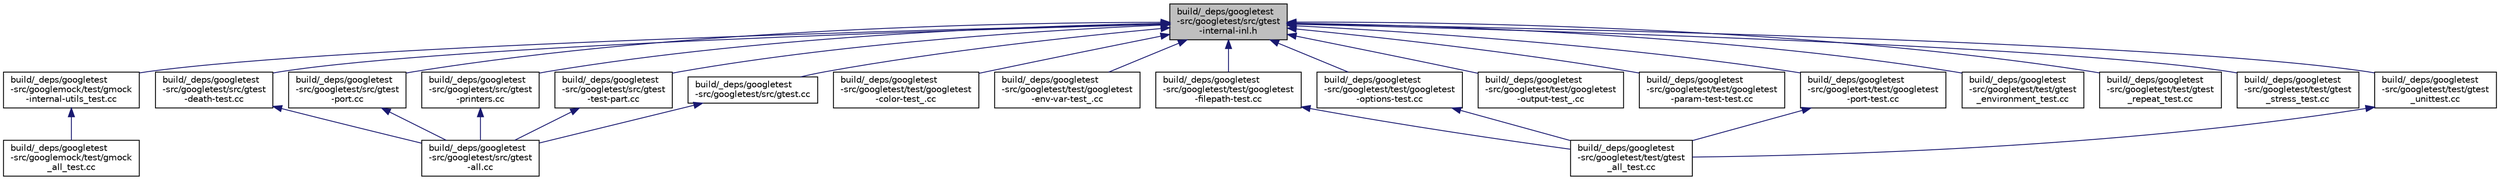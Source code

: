digraph "build/_deps/googletest-src/googletest/src/gtest-internal-inl.h"
{
 // LATEX_PDF_SIZE
  edge [fontname="Helvetica",fontsize="10",labelfontname="Helvetica",labelfontsize="10"];
  node [fontname="Helvetica",fontsize="10",shape=record];
  Node1 [label="build/_deps/googletest\l-src/googletest/src/gtest\l-internal-inl.h",height=0.2,width=0.4,color="black", fillcolor="grey75", style="filled", fontcolor="black",tooltip=" "];
  Node1 -> Node2 [dir="back",color="midnightblue",fontsize="10",style="solid"];
  Node2 [label="build/_deps/googletest\l-src/googlemock/test/gmock\l-internal-utils_test.cc",height=0.2,width=0.4,color="black", fillcolor="white", style="filled",URL="$gmock-internal-utils__test_8cc.html",tooltip=" "];
  Node2 -> Node3 [dir="back",color="midnightblue",fontsize="10",style="solid"];
  Node3 [label="build/_deps/googletest\l-src/googlemock/test/gmock\l_all_test.cc",height=0.2,width=0.4,color="black", fillcolor="white", style="filled",URL="$gmock__all__test_8cc.html",tooltip=" "];
  Node1 -> Node4 [dir="back",color="midnightblue",fontsize="10",style="solid"];
  Node4 [label="build/_deps/googletest\l-src/googletest/src/gtest\l-death-test.cc",height=0.2,width=0.4,color="black", fillcolor="white", style="filled",URL="$gtest-death-test_8cc.html",tooltip=" "];
  Node4 -> Node5 [dir="back",color="midnightblue",fontsize="10",style="solid"];
  Node5 [label="build/_deps/googletest\l-src/googletest/src/gtest\l-all.cc",height=0.2,width=0.4,color="black", fillcolor="white", style="filled",URL="$gtest-all_8cc.html",tooltip=" "];
  Node1 -> Node6 [dir="back",color="midnightblue",fontsize="10",style="solid"];
  Node6 [label="build/_deps/googletest\l-src/googletest/src/gtest\l-port.cc",height=0.2,width=0.4,color="black", fillcolor="white", style="filled",URL="$gtest-port_8cc.html",tooltip=" "];
  Node6 -> Node5 [dir="back",color="midnightblue",fontsize="10",style="solid"];
  Node1 -> Node7 [dir="back",color="midnightblue",fontsize="10",style="solid"];
  Node7 [label="build/_deps/googletest\l-src/googletest/src/gtest\l-printers.cc",height=0.2,width=0.4,color="black", fillcolor="white", style="filled",URL="$gtest-printers_8cc.html",tooltip=" "];
  Node7 -> Node5 [dir="back",color="midnightblue",fontsize="10",style="solid"];
  Node1 -> Node8 [dir="back",color="midnightblue",fontsize="10",style="solid"];
  Node8 [label="build/_deps/googletest\l-src/googletest/src/gtest\l-test-part.cc",height=0.2,width=0.4,color="black", fillcolor="white", style="filled",URL="$gtest-test-part_8cc.html",tooltip=" "];
  Node8 -> Node5 [dir="back",color="midnightblue",fontsize="10",style="solid"];
  Node1 -> Node9 [dir="back",color="midnightblue",fontsize="10",style="solid"];
  Node9 [label="build/_deps/googletest\l-src/googletest/src/gtest.cc",height=0.2,width=0.4,color="black", fillcolor="white", style="filled",URL="$gtest_8cc.html",tooltip=" "];
  Node9 -> Node5 [dir="back",color="midnightblue",fontsize="10",style="solid"];
  Node1 -> Node10 [dir="back",color="midnightblue",fontsize="10",style="solid"];
  Node10 [label="build/_deps/googletest\l-src/googletest/test/googletest\l-color-test_.cc",height=0.2,width=0.4,color="black", fillcolor="white", style="filled",URL="$googletest-color-test___8cc.html",tooltip=" "];
  Node1 -> Node11 [dir="back",color="midnightblue",fontsize="10",style="solid"];
  Node11 [label="build/_deps/googletest\l-src/googletest/test/googletest\l-env-var-test_.cc",height=0.2,width=0.4,color="black", fillcolor="white", style="filled",URL="$googletest-env-var-test___8cc.html",tooltip=" "];
  Node1 -> Node12 [dir="back",color="midnightblue",fontsize="10",style="solid"];
  Node12 [label="build/_deps/googletest\l-src/googletest/test/googletest\l-filepath-test.cc",height=0.2,width=0.4,color="black", fillcolor="white", style="filled",URL="$googletest-filepath-test_8cc.html",tooltip=" "];
  Node12 -> Node13 [dir="back",color="midnightblue",fontsize="10",style="solid"];
  Node13 [label="build/_deps/googletest\l-src/googletest/test/gtest\l_all_test.cc",height=0.2,width=0.4,color="black", fillcolor="white", style="filled",URL="$gtest__all__test_8cc.html",tooltip=" "];
  Node1 -> Node14 [dir="back",color="midnightblue",fontsize="10",style="solid"];
  Node14 [label="build/_deps/googletest\l-src/googletest/test/googletest\l-options-test.cc",height=0.2,width=0.4,color="black", fillcolor="white", style="filled",URL="$googletest-options-test_8cc.html",tooltip=" "];
  Node14 -> Node13 [dir="back",color="midnightblue",fontsize="10",style="solid"];
  Node1 -> Node15 [dir="back",color="midnightblue",fontsize="10",style="solid"];
  Node15 [label="build/_deps/googletest\l-src/googletest/test/googletest\l-output-test_.cc",height=0.2,width=0.4,color="black", fillcolor="white", style="filled",URL="$googletest-output-test___8cc.html",tooltip=" "];
  Node1 -> Node16 [dir="back",color="midnightblue",fontsize="10",style="solid"];
  Node16 [label="build/_deps/googletest\l-src/googletest/test/googletest\l-param-test-test.cc",height=0.2,width=0.4,color="black", fillcolor="white", style="filled",URL="$googletest-param-test-test_8cc.html",tooltip=" "];
  Node1 -> Node17 [dir="back",color="midnightblue",fontsize="10",style="solid"];
  Node17 [label="build/_deps/googletest\l-src/googletest/test/googletest\l-port-test.cc",height=0.2,width=0.4,color="black", fillcolor="white", style="filled",URL="$googletest-port-test_8cc.html",tooltip=" "];
  Node17 -> Node13 [dir="back",color="midnightblue",fontsize="10",style="solid"];
  Node1 -> Node18 [dir="back",color="midnightblue",fontsize="10",style="solid"];
  Node18 [label="build/_deps/googletest\l-src/googletest/test/gtest\l_environment_test.cc",height=0.2,width=0.4,color="black", fillcolor="white", style="filled",URL="$gtest__environment__test_8cc.html",tooltip=" "];
  Node1 -> Node19 [dir="back",color="midnightblue",fontsize="10",style="solid"];
  Node19 [label="build/_deps/googletest\l-src/googletest/test/gtest\l_repeat_test.cc",height=0.2,width=0.4,color="black", fillcolor="white", style="filled",URL="$gtest__repeat__test_8cc.html",tooltip=" "];
  Node1 -> Node20 [dir="back",color="midnightblue",fontsize="10",style="solid"];
  Node20 [label="build/_deps/googletest\l-src/googletest/test/gtest\l_stress_test.cc",height=0.2,width=0.4,color="black", fillcolor="white", style="filled",URL="$gtest__stress__test_8cc.html",tooltip=" "];
  Node1 -> Node21 [dir="back",color="midnightblue",fontsize="10",style="solid"];
  Node21 [label="build/_deps/googletest\l-src/googletest/test/gtest\l_unittest.cc",height=0.2,width=0.4,color="black", fillcolor="white", style="filled",URL="$gtest__unittest_8cc.html",tooltip=" "];
  Node21 -> Node13 [dir="back",color="midnightblue",fontsize="10",style="solid"];
}
